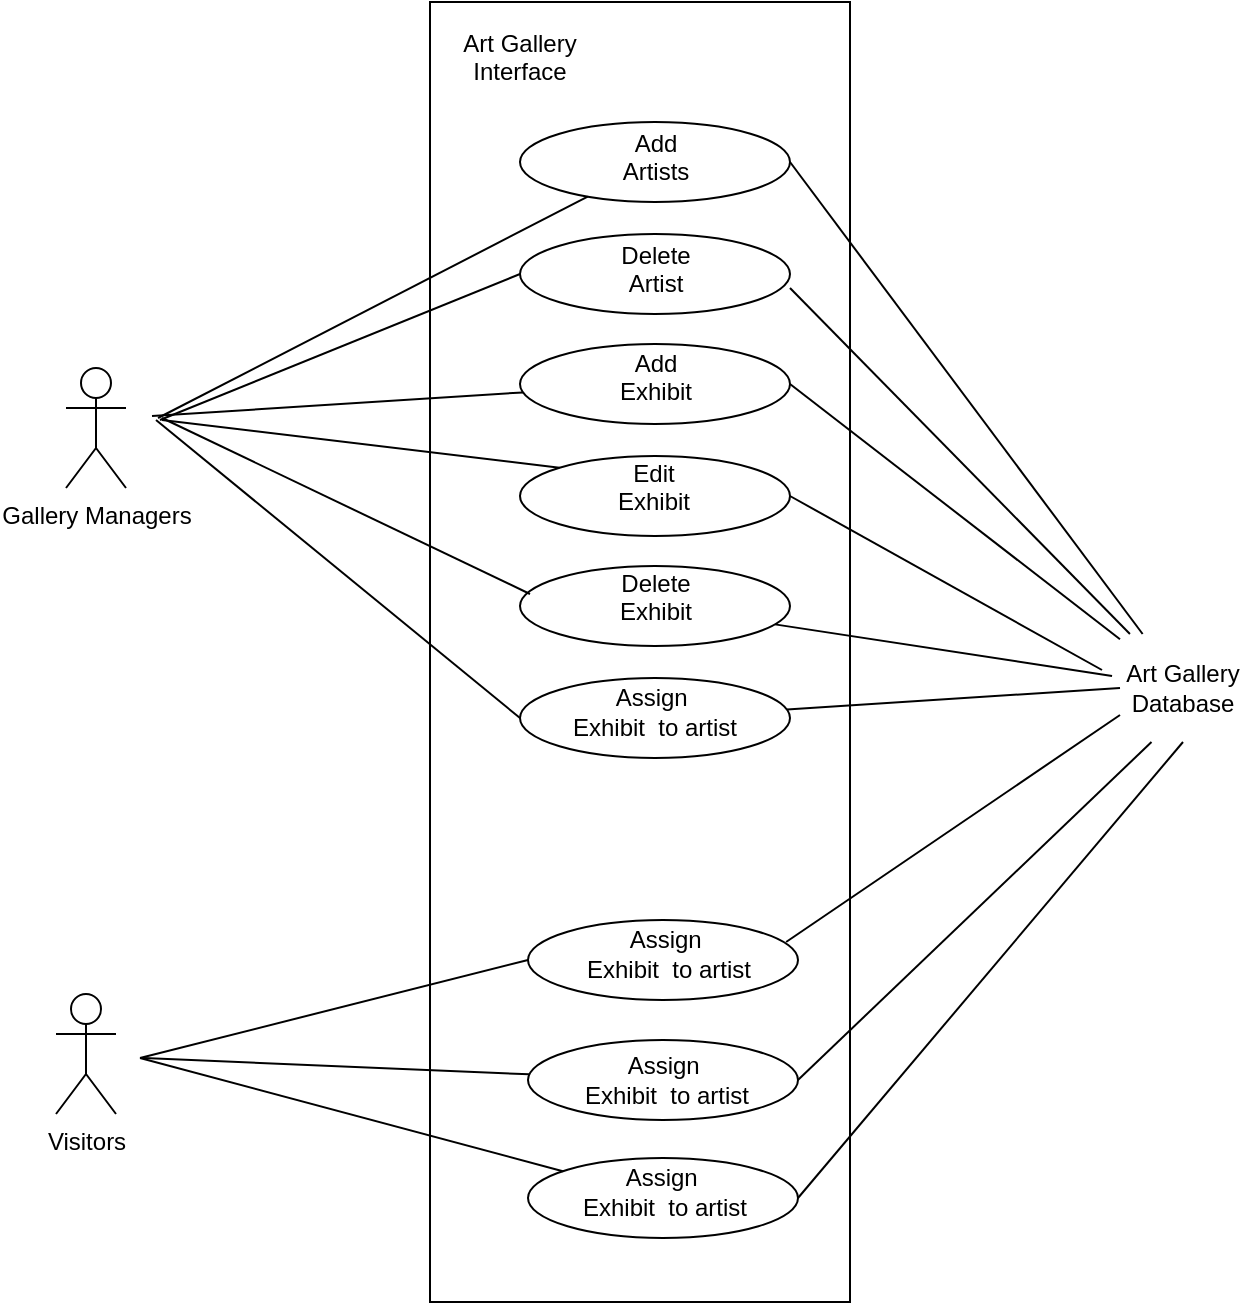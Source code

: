 <mxfile version="10.7.1" type="github"><diagram id="o2R60M3dFdm1OrFhd-DO" name="Page-1"><mxGraphModel dx="742" dy="396" grid="1" gridSize="1" guides="1" tooltips="1" connect="1" arrows="1" fold="1" page="1" pageScale="1" pageWidth="827" pageHeight="1169" math="0" shadow="0"><root><mxCell id="0"/><mxCell id="1" parent="0"/><mxCell id="hkeQFP-Du1jsbsgkTqNg-11" value="" style="verticalLabelPosition=bottom;verticalAlign=top;html=1;shape=mxgraph.basic.rect;fillColor=#ffffff;fillColor2=none;strokeColor=#000000;strokeWidth=1;size=20;indent=5;" vertex="1" parent="1"><mxGeometry x="260" y="160" width="210" height="650" as="geometry"/></mxCell><mxCell id="hkeQFP-Du1jsbsgkTqNg-1" value="Gallery Managers&lt;br&gt;&lt;br&gt;" style="shape=umlActor;verticalLabelPosition=bottom;labelBackgroundColor=#ffffff;verticalAlign=top;html=1;outlineConnect=0;" vertex="1" parent="1"><mxGeometry x="78" y="343" width="30" height="60" as="geometry"/></mxCell><mxCell id="hkeQFP-Du1jsbsgkTqNg-5" value="Visitors&lt;br&gt;&lt;br&gt;" style="shape=umlActor;verticalLabelPosition=bottom;labelBackgroundColor=#ffffff;verticalAlign=top;html=1;outlineConnect=0;" vertex="1" parent="1"><mxGeometry x="73" y="656" width="30" height="60" as="geometry"/></mxCell><mxCell id="hkeQFP-Du1jsbsgkTqNg-9" value="Art Gallery Interface&lt;br&gt;&lt;br&gt;" style="text;html=1;strokeColor=none;fillColor=none;align=center;verticalAlign=middle;whiteSpace=wrap;rounded=0;" vertex="1" parent="1"><mxGeometry x="265" y="170" width="80" height="50" as="geometry"/></mxCell><mxCell id="hkeQFP-Du1jsbsgkTqNg-10" value="" style="ellipse;whiteSpace=wrap;html=1;" vertex="1" parent="1"><mxGeometry x="305" y="220" width="135" height="40" as="geometry"/></mxCell><mxCell id="hkeQFP-Du1jsbsgkTqNg-13" value="Add&lt;br&gt;Artists&lt;br&gt;&lt;br&gt;" style="text;html=1;strokeColor=none;fillColor=none;align=center;verticalAlign=middle;whiteSpace=wrap;rounded=0;" vertex="1" parent="1"><mxGeometry x="352.5" y="235" width="40" height="20" as="geometry"/></mxCell><mxCell id="hkeQFP-Du1jsbsgkTqNg-19" value="" style="ellipse;whiteSpace=wrap;html=1;" vertex="1" parent="1"><mxGeometry x="305" y="276" width="135" height="40" as="geometry"/></mxCell><mxCell id="hkeQFP-Du1jsbsgkTqNg-20" value="Delete&lt;br&gt;Artist&lt;br&gt;&lt;br&gt;" style="text;html=1;strokeColor=none;fillColor=none;align=center;verticalAlign=middle;whiteSpace=wrap;rounded=0;" vertex="1" parent="1"><mxGeometry x="352.5" y="291" width="40" height="20" as="geometry"/></mxCell><mxCell id="hkeQFP-Du1jsbsgkTqNg-21" value="" style="ellipse;whiteSpace=wrap;html=1;" vertex="1" parent="1"><mxGeometry x="305" y="331" width="135" height="40" as="geometry"/></mxCell><mxCell id="hkeQFP-Du1jsbsgkTqNg-22" value="Add Exhibit&lt;br&gt;&lt;br&gt;" style="text;html=1;strokeColor=none;fillColor=none;align=center;verticalAlign=middle;whiteSpace=wrap;rounded=0;" vertex="1" parent="1"><mxGeometry x="352.5" y="345" width="40" height="20" as="geometry"/></mxCell><mxCell id="hkeQFP-Du1jsbsgkTqNg-23" value="" style="ellipse;whiteSpace=wrap;html=1;" vertex="1" parent="1"><mxGeometry x="305" y="387" width="135" height="40" as="geometry"/></mxCell><mxCell id="hkeQFP-Du1jsbsgkTqNg-24" value="Edit Exhibit&lt;br&gt;&lt;br&gt;" style="text;html=1;strokeColor=none;fillColor=none;align=center;verticalAlign=middle;whiteSpace=wrap;rounded=0;" vertex="1" parent="1"><mxGeometry x="352" y="400" width="40" height="20" as="geometry"/></mxCell><mxCell id="hkeQFP-Du1jsbsgkTqNg-25" value="" style="ellipse;whiteSpace=wrap;html=1;" vertex="1" parent="1"><mxGeometry x="305" y="442" width="135" height="40" as="geometry"/></mxCell><mxCell id="hkeQFP-Du1jsbsgkTqNg-26" value="Delete&lt;br&gt;Exhibit&lt;br&gt;&lt;br&gt;" style="text;html=1;strokeColor=none;fillColor=none;align=center;verticalAlign=middle;whiteSpace=wrap;rounded=0;" vertex="1" parent="1"><mxGeometry x="352.5" y="455" width="40" height="20" as="geometry"/></mxCell><mxCell id="hkeQFP-Du1jsbsgkTqNg-27" value="" style="ellipse;whiteSpace=wrap;html=1;" vertex="1" parent="1"><mxGeometry x="305" y="498" width="135" height="40" as="geometry"/></mxCell><mxCell id="hkeQFP-Du1jsbsgkTqNg-28" value="Assign&amp;nbsp;&lt;br&gt;Exhibit &amp;nbsp;to&amp;nbsp;artist&lt;br&gt;" style="text;html=1;strokeColor=none;fillColor=none;align=center;verticalAlign=middle;whiteSpace=wrap;rounded=0;" vertex="1" parent="1"><mxGeometry x="330" y="494" width="85" height="42" as="geometry"/></mxCell><mxCell id="hkeQFP-Du1jsbsgkTqNg-31" value="" style="ellipse;whiteSpace=wrap;html=1;" vertex="1" parent="1"><mxGeometry x="309" y="619" width="135" height="40" as="geometry"/></mxCell><mxCell id="hkeQFP-Du1jsbsgkTqNg-32" value="Assign&amp;nbsp;&lt;br&gt;Exhibit &amp;nbsp;to&amp;nbsp;artist&lt;br&gt;" style="text;html=1;strokeColor=none;fillColor=none;align=center;verticalAlign=middle;whiteSpace=wrap;rounded=0;" vertex="1" parent="1"><mxGeometry x="337" y="615" width="85" height="42" as="geometry"/></mxCell><mxCell id="hkeQFP-Du1jsbsgkTqNg-33" value="" style="ellipse;whiteSpace=wrap;html=1;" vertex="1" parent="1"><mxGeometry x="309" y="679" width="135" height="40" as="geometry"/></mxCell><mxCell id="hkeQFP-Du1jsbsgkTqNg-34" value="Assign&amp;nbsp;&lt;br&gt;Exhibit &amp;nbsp;to&amp;nbsp;artist&lt;br&gt;" style="text;html=1;strokeColor=none;fillColor=none;align=center;verticalAlign=middle;whiteSpace=wrap;rounded=0;" vertex="1" parent="1"><mxGeometry x="336" y="678" width="85" height="42" as="geometry"/></mxCell><mxCell id="hkeQFP-Du1jsbsgkTqNg-35" value="" style="ellipse;whiteSpace=wrap;html=1;" vertex="1" parent="1"><mxGeometry x="309" y="738" width="135" height="40" as="geometry"/></mxCell><mxCell id="hkeQFP-Du1jsbsgkTqNg-36" value="Assign&amp;nbsp;&lt;br&gt;Exhibit &amp;nbsp;to&amp;nbsp;artist&lt;br&gt;" style="text;html=1;strokeColor=none;fillColor=none;align=center;verticalAlign=middle;whiteSpace=wrap;rounded=0;" vertex="1" parent="1"><mxGeometry x="335" y="734" width="85" height="42" as="geometry"/></mxCell><mxCell id="hkeQFP-Du1jsbsgkTqNg-37" value="Art Gallery&lt;br&gt;Database&lt;br&gt;" style="text;html=1;strokeColor=none;fillColor=none;align=center;verticalAlign=middle;whiteSpace=wrap;rounded=0;" vertex="1" parent="1"><mxGeometry x="605" y="476" width="63" height="54" as="geometry"/></mxCell><mxCell id="hkeQFP-Du1jsbsgkTqNg-40" value="" style="endArrow=none;html=1;" edge="1" parent="1" target="hkeQFP-Du1jsbsgkTqNg-10"><mxGeometry width="50" height="50" relative="1" as="geometry"><mxPoint x="124" y="368" as="sourcePoint"/><mxPoint x="228" y="277" as="targetPoint"/></mxGeometry></mxCell><mxCell id="hkeQFP-Du1jsbsgkTqNg-42" value="" style="endArrow=none;html=1;" edge="1" parent="1" target="hkeQFP-Du1jsbsgkTqNg-21"><mxGeometry width="50" height="50" relative="1" as="geometry"><mxPoint x="121" y="367" as="sourcePoint"/><mxPoint x="181" y="363" as="targetPoint"/></mxGeometry></mxCell><mxCell id="hkeQFP-Du1jsbsgkTqNg-43" value="" style="endArrow=none;html=1;entryX=0;entryY=0;entryDx=0;entryDy=0;" edge="1" parent="1" target="hkeQFP-Du1jsbsgkTqNg-23"><mxGeometry width="50" height="50" relative="1" as="geometry"><mxPoint x="126" y="369" as="sourcePoint"/><mxPoint x="156" y="333" as="targetPoint"/></mxGeometry></mxCell><mxCell id="hkeQFP-Du1jsbsgkTqNg-44" value="" style="endArrow=none;html=1;entryX=0.037;entryY=0.35;entryDx=0;entryDy=0;entryPerimeter=0;" edge="1" parent="1" target="hkeQFP-Du1jsbsgkTqNg-25"><mxGeometry width="50" height="50" relative="1" as="geometry"><mxPoint x="126" y="368" as="sourcePoint"/><mxPoint x="207" y="401" as="targetPoint"/></mxGeometry></mxCell><mxCell id="hkeQFP-Du1jsbsgkTqNg-45" value="" style="endArrow=none;html=1;entryX=0;entryY=0.5;entryDx=0;entryDy=0;" edge="1" parent="1" target="hkeQFP-Du1jsbsgkTqNg-27"><mxGeometry width="50" height="50" relative="1" as="geometry"><mxPoint x="123" y="369" as="sourcePoint"/><mxPoint x="216" y="416" as="targetPoint"/></mxGeometry></mxCell><mxCell id="hkeQFP-Du1jsbsgkTqNg-46" value="" style="endArrow=none;html=1;entryX=0;entryY=0.5;entryDx=0;entryDy=0;" edge="1" parent="1" target="hkeQFP-Du1jsbsgkTqNg-19"><mxGeometry width="50" height="50" relative="1" as="geometry"><mxPoint x="125" y="369" as="sourcePoint"/><mxPoint x="175" y="319" as="targetPoint"/></mxGeometry></mxCell><mxCell id="hkeQFP-Du1jsbsgkTqNg-47" value="" style="endArrow=none;html=1;entryX=0;entryY=0.5;entryDx=0;entryDy=0;" edge="1" parent="1" target="hkeQFP-Du1jsbsgkTqNg-31"><mxGeometry width="50" height="50" relative="1" as="geometry"><mxPoint x="115" y="688" as="sourcePoint"/><mxPoint x="165" y="638" as="targetPoint"/></mxGeometry></mxCell><mxCell id="hkeQFP-Du1jsbsgkTqNg-48" value="" style="endArrow=none;html=1;" edge="1" parent="1" target="hkeQFP-Du1jsbsgkTqNg-33"><mxGeometry width="50" height="50" relative="1" as="geometry"><mxPoint x="117" y="688" as="sourcePoint"/><mxPoint x="167" y="638" as="targetPoint"/></mxGeometry></mxCell><mxCell id="hkeQFP-Du1jsbsgkTqNg-49" value="" style="endArrow=none;html=1;" edge="1" parent="1" target="hkeQFP-Du1jsbsgkTqNg-35"><mxGeometry width="50" height="50" relative="1" as="geometry"><mxPoint x="115" y="688" as="sourcePoint"/><mxPoint x="165" y="638" as="targetPoint"/></mxGeometry></mxCell><mxCell id="hkeQFP-Du1jsbsgkTqNg-50" value="" style="endArrow=none;html=1;fontFamily=Helvetica;fontSize=11;fontColor=#000000;align=center;strokeColor=#000000;exitX=1;exitY=0.5;exitDx=0;exitDy=0;" edge="1" parent="1" source="hkeQFP-Du1jsbsgkTqNg-10" target="hkeQFP-Du1jsbsgkTqNg-37"><mxGeometry width="50" height="50" relative="1" as="geometry"><mxPoint x="489" y="239" as="sourcePoint"/><mxPoint x="539" y="189" as="targetPoint"/></mxGeometry></mxCell><mxCell id="hkeQFP-Du1jsbsgkTqNg-51" value="" style="endArrow=none;html=1;exitX=1;exitY=0.675;exitDx=0;exitDy=0;exitPerimeter=0;" edge="1" parent="1" source="hkeQFP-Du1jsbsgkTqNg-19" target="hkeQFP-Du1jsbsgkTqNg-37"><mxGeometry width="50" height="50" relative="1" as="geometry"><mxPoint x="533" y="327" as="sourcePoint"/><mxPoint x="583" y="277" as="targetPoint"/></mxGeometry></mxCell><mxCell id="hkeQFP-Du1jsbsgkTqNg-52" value="" style="endArrow=none;html=1;exitX=1;exitY=0.5;exitDx=0;exitDy=0;" edge="1" parent="1" source="hkeQFP-Du1jsbsgkTqNg-21" target="hkeQFP-Du1jsbsgkTqNg-37"><mxGeometry width="50" height="50" relative="1" as="geometry"><mxPoint x="530" y="315" as="sourcePoint"/><mxPoint x="580" y="265" as="targetPoint"/></mxGeometry></mxCell><mxCell id="hkeQFP-Du1jsbsgkTqNg-53" value="" style="endArrow=none;html=1;exitX=1;exitY=0.5;exitDx=0;exitDy=0;" edge="1" parent="1" source="hkeQFP-Du1jsbsgkTqNg-23"><mxGeometry width="50" height="50" relative="1" as="geometry"><mxPoint x="553" y="440" as="sourcePoint"/><mxPoint x="596" y="494" as="targetPoint"/></mxGeometry></mxCell><mxCell id="hkeQFP-Du1jsbsgkTqNg-54" value="" style="endArrow=none;html=1;entryX=-0.063;entryY=0.389;entryDx=0;entryDy=0;entryPerimeter=0;" edge="1" parent="1" source="hkeQFP-Du1jsbsgkTqNg-25" target="hkeQFP-Du1jsbsgkTqNg-37"><mxGeometry width="50" height="50" relative="1" as="geometry"><mxPoint x="524" y="501" as="sourcePoint"/><mxPoint x="574" y="451" as="targetPoint"/></mxGeometry></mxCell><mxCell id="hkeQFP-Du1jsbsgkTqNg-55" value="" style="endArrow=none;html=1;entryX=0;entryY=0.5;entryDx=0;entryDy=0;" edge="1" parent="1" source="hkeQFP-Du1jsbsgkTqNg-27" target="hkeQFP-Du1jsbsgkTqNg-37"><mxGeometry width="50" height="50" relative="1" as="geometry"><mxPoint x="495" y="570" as="sourcePoint"/><mxPoint x="545" y="520" as="targetPoint"/></mxGeometry></mxCell><mxCell id="hkeQFP-Du1jsbsgkTqNg-56" value="" style="endArrow=none;html=1;fontFamily=Helvetica;fontSize=11;fontColor=#000000;align=center;strokeColor=#000000;exitX=0.956;exitY=0.275;exitDx=0;exitDy=0;exitPerimeter=0;entryX=0;entryY=0.75;entryDx=0;entryDy=0;" edge="1" parent="1" source="hkeQFP-Du1jsbsgkTqNg-31" target="hkeQFP-Du1jsbsgkTqNg-37"><mxGeometry width="50" height="50" relative="1" as="geometry"><mxPoint x="499" y="603" as="sourcePoint"/><mxPoint x="549" y="553" as="targetPoint"/></mxGeometry></mxCell><mxCell id="hkeQFP-Du1jsbsgkTqNg-58" value="" style="endArrow=none;html=1;exitX=1;exitY=0.5;exitDx=0;exitDy=0;entryX=0.25;entryY=1;entryDx=0;entryDy=0;" edge="1" parent="1" source="hkeQFP-Du1jsbsgkTqNg-33" target="hkeQFP-Du1jsbsgkTqNg-37"><mxGeometry width="50" height="50" relative="1" as="geometry"><mxPoint x="532" y="663" as="sourcePoint"/><mxPoint x="582" y="613" as="targetPoint"/></mxGeometry></mxCell><mxCell id="hkeQFP-Du1jsbsgkTqNg-59" value="" style="endArrow=none;html=1;exitX=1;exitY=0.5;exitDx=0;exitDy=0;entryX=0.5;entryY=1;entryDx=0;entryDy=0;" edge="1" parent="1" source="hkeQFP-Du1jsbsgkTqNg-35" target="hkeQFP-Du1jsbsgkTqNg-37"><mxGeometry width="50" height="50" relative="1" as="geometry"><mxPoint x="565" y="747" as="sourcePoint"/><mxPoint x="615" y="697" as="targetPoint"/></mxGeometry></mxCell></root></mxGraphModel></diagram></mxfile>
